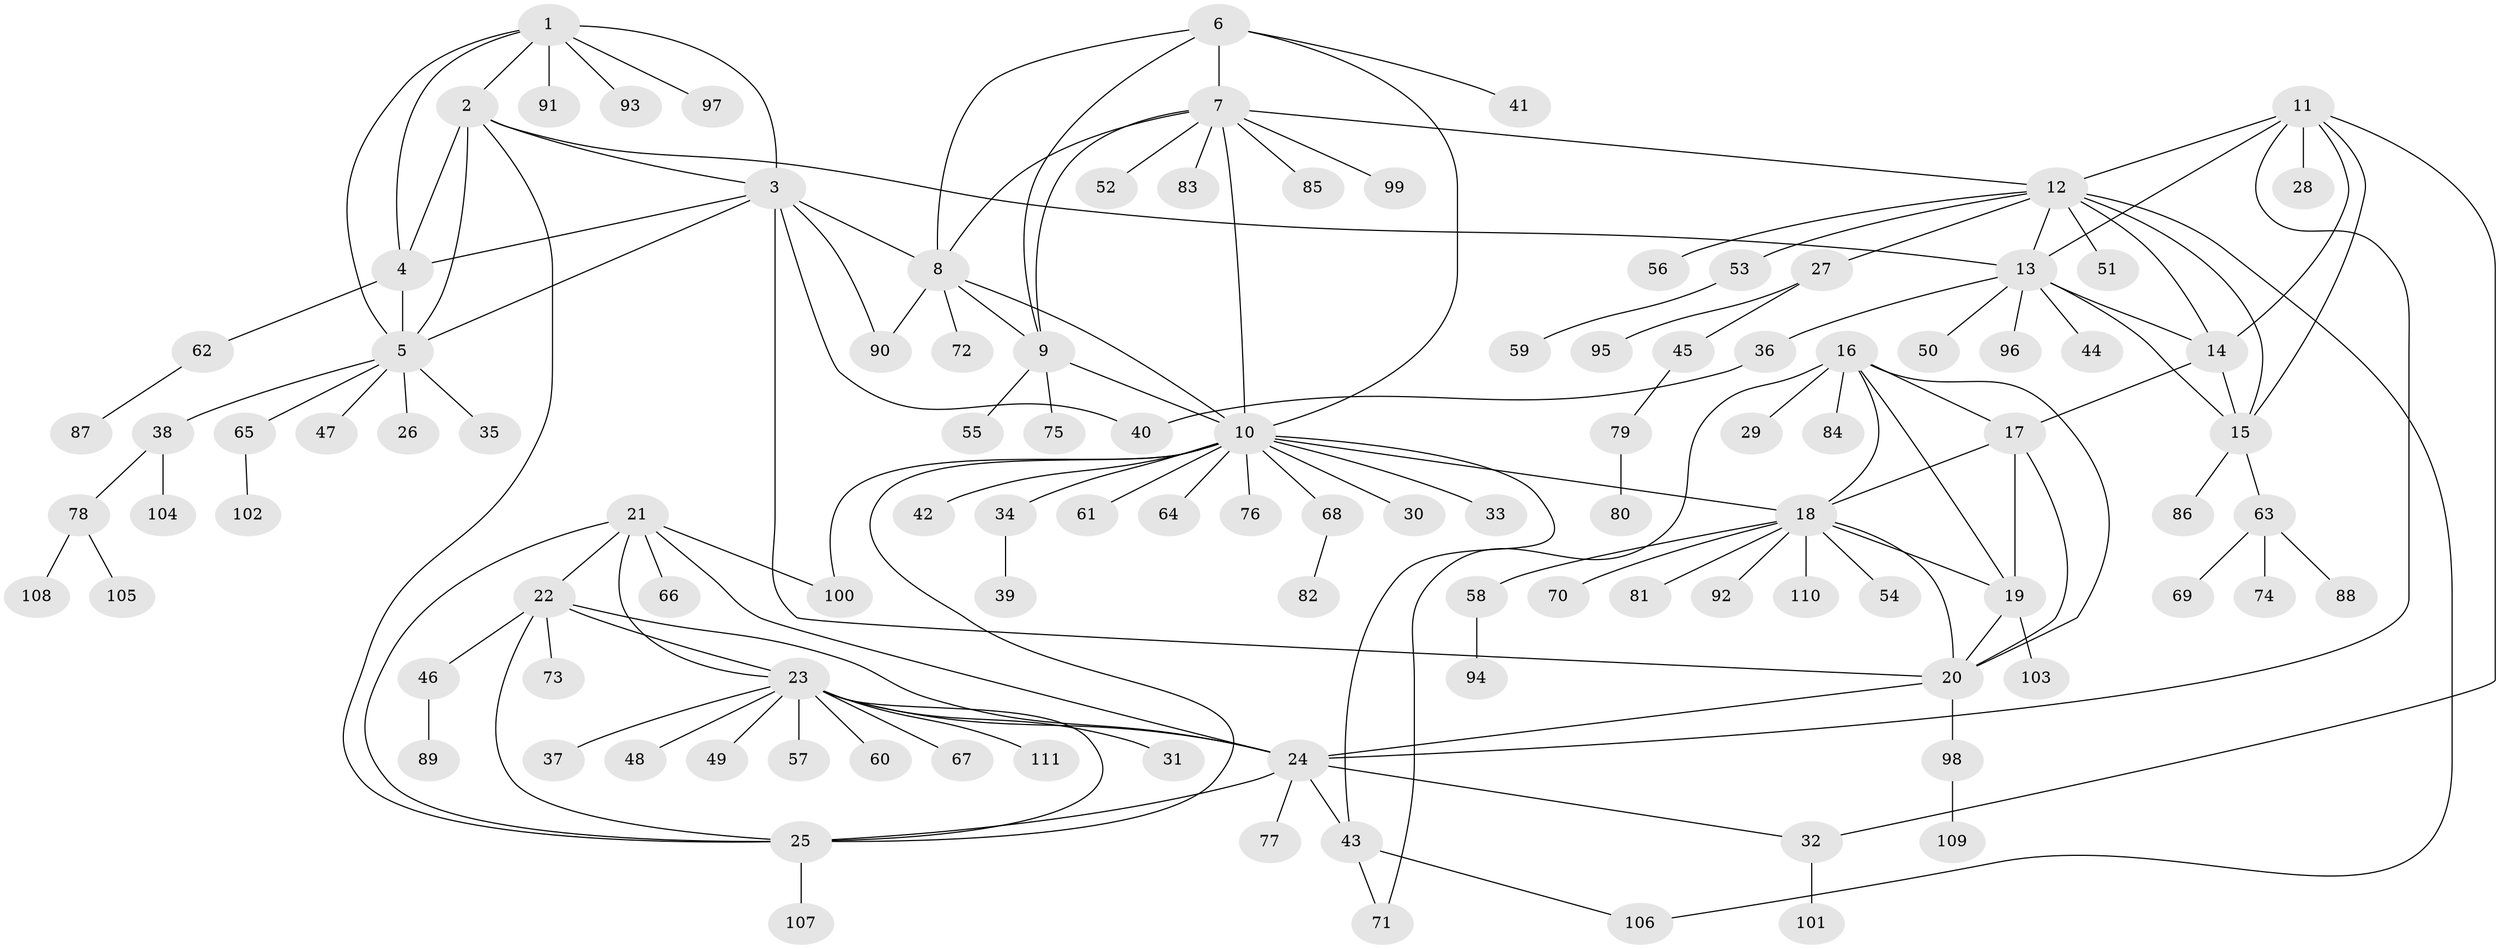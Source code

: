 // coarse degree distribution, {5: 0.047058823529411764, 9: 0.023529411764705882, 12: 0.011764705882352941, 4: 0.03529411764705882, 3: 0.023529411764705882, 11: 0.011764705882352941, 14: 0.011764705882352941, 7: 0.023529411764705882, 10: 0.03529411764705882, 6: 0.023529411764705882, 1: 0.6235294117647059, 2: 0.12941176470588237}
// Generated by graph-tools (version 1.1) at 2025/24/03/03/25 07:24:17]
// undirected, 111 vertices, 153 edges
graph export_dot {
graph [start="1"]
  node [color=gray90,style=filled];
  1;
  2;
  3;
  4;
  5;
  6;
  7;
  8;
  9;
  10;
  11;
  12;
  13;
  14;
  15;
  16;
  17;
  18;
  19;
  20;
  21;
  22;
  23;
  24;
  25;
  26;
  27;
  28;
  29;
  30;
  31;
  32;
  33;
  34;
  35;
  36;
  37;
  38;
  39;
  40;
  41;
  42;
  43;
  44;
  45;
  46;
  47;
  48;
  49;
  50;
  51;
  52;
  53;
  54;
  55;
  56;
  57;
  58;
  59;
  60;
  61;
  62;
  63;
  64;
  65;
  66;
  67;
  68;
  69;
  70;
  71;
  72;
  73;
  74;
  75;
  76;
  77;
  78;
  79;
  80;
  81;
  82;
  83;
  84;
  85;
  86;
  87;
  88;
  89;
  90;
  91;
  92;
  93;
  94;
  95;
  96;
  97;
  98;
  99;
  100;
  101;
  102;
  103;
  104;
  105;
  106;
  107;
  108;
  109;
  110;
  111;
  1 -- 2;
  1 -- 3;
  1 -- 4;
  1 -- 5;
  1 -- 91;
  1 -- 93;
  1 -- 97;
  2 -- 3;
  2 -- 4;
  2 -- 5;
  2 -- 13;
  2 -- 25;
  3 -- 4;
  3 -- 5;
  3 -- 8;
  3 -- 20;
  3 -- 40;
  3 -- 90;
  4 -- 5;
  4 -- 62;
  5 -- 26;
  5 -- 35;
  5 -- 38;
  5 -- 47;
  5 -- 65;
  6 -- 7;
  6 -- 8;
  6 -- 9;
  6 -- 10;
  6 -- 41;
  7 -- 8;
  7 -- 9;
  7 -- 10;
  7 -- 12;
  7 -- 52;
  7 -- 83;
  7 -- 85;
  7 -- 99;
  8 -- 9;
  8 -- 10;
  8 -- 72;
  8 -- 90;
  9 -- 10;
  9 -- 55;
  9 -- 75;
  10 -- 18;
  10 -- 25;
  10 -- 30;
  10 -- 33;
  10 -- 34;
  10 -- 42;
  10 -- 43;
  10 -- 61;
  10 -- 64;
  10 -- 68;
  10 -- 76;
  10 -- 100;
  11 -- 12;
  11 -- 13;
  11 -- 14;
  11 -- 15;
  11 -- 24;
  11 -- 28;
  11 -- 32;
  12 -- 13;
  12 -- 14;
  12 -- 15;
  12 -- 27;
  12 -- 51;
  12 -- 53;
  12 -- 56;
  12 -- 106;
  13 -- 14;
  13 -- 15;
  13 -- 36;
  13 -- 44;
  13 -- 50;
  13 -- 96;
  14 -- 15;
  14 -- 17;
  15 -- 63;
  15 -- 86;
  16 -- 17;
  16 -- 18;
  16 -- 19;
  16 -- 20;
  16 -- 29;
  16 -- 71;
  16 -- 84;
  17 -- 18;
  17 -- 19;
  17 -- 20;
  18 -- 19;
  18 -- 20;
  18 -- 54;
  18 -- 58;
  18 -- 70;
  18 -- 81;
  18 -- 92;
  18 -- 110;
  19 -- 20;
  19 -- 103;
  20 -- 24;
  20 -- 98;
  21 -- 22;
  21 -- 23;
  21 -- 24;
  21 -- 25;
  21 -- 66;
  21 -- 100;
  22 -- 23;
  22 -- 24;
  22 -- 25;
  22 -- 46;
  22 -- 73;
  23 -- 24;
  23 -- 25;
  23 -- 31;
  23 -- 37;
  23 -- 48;
  23 -- 49;
  23 -- 57;
  23 -- 60;
  23 -- 67;
  23 -- 111;
  24 -- 25;
  24 -- 32;
  24 -- 43;
  24 -- 77;
  25 -- 107;
  27 -- 45;
  27 -- 95;
  32 -- 101;
  34 -- 39;
  36 -- 40;
  38 -- 78;
  38 -- 104;
  43 -- 71;
  43 -- 106;
  45 -- 79;
  46 -- 89;
  53 -- 59;
  58 -- 94;
  62 -- 87;
  63 -- 69;
  63 -- 74;
  63 -- 88;
  65 -- 102;
  68 -- 82;
  78 -- 105;
  78 -- 108;
  79 -- 80;
  98 -- 109;
}
